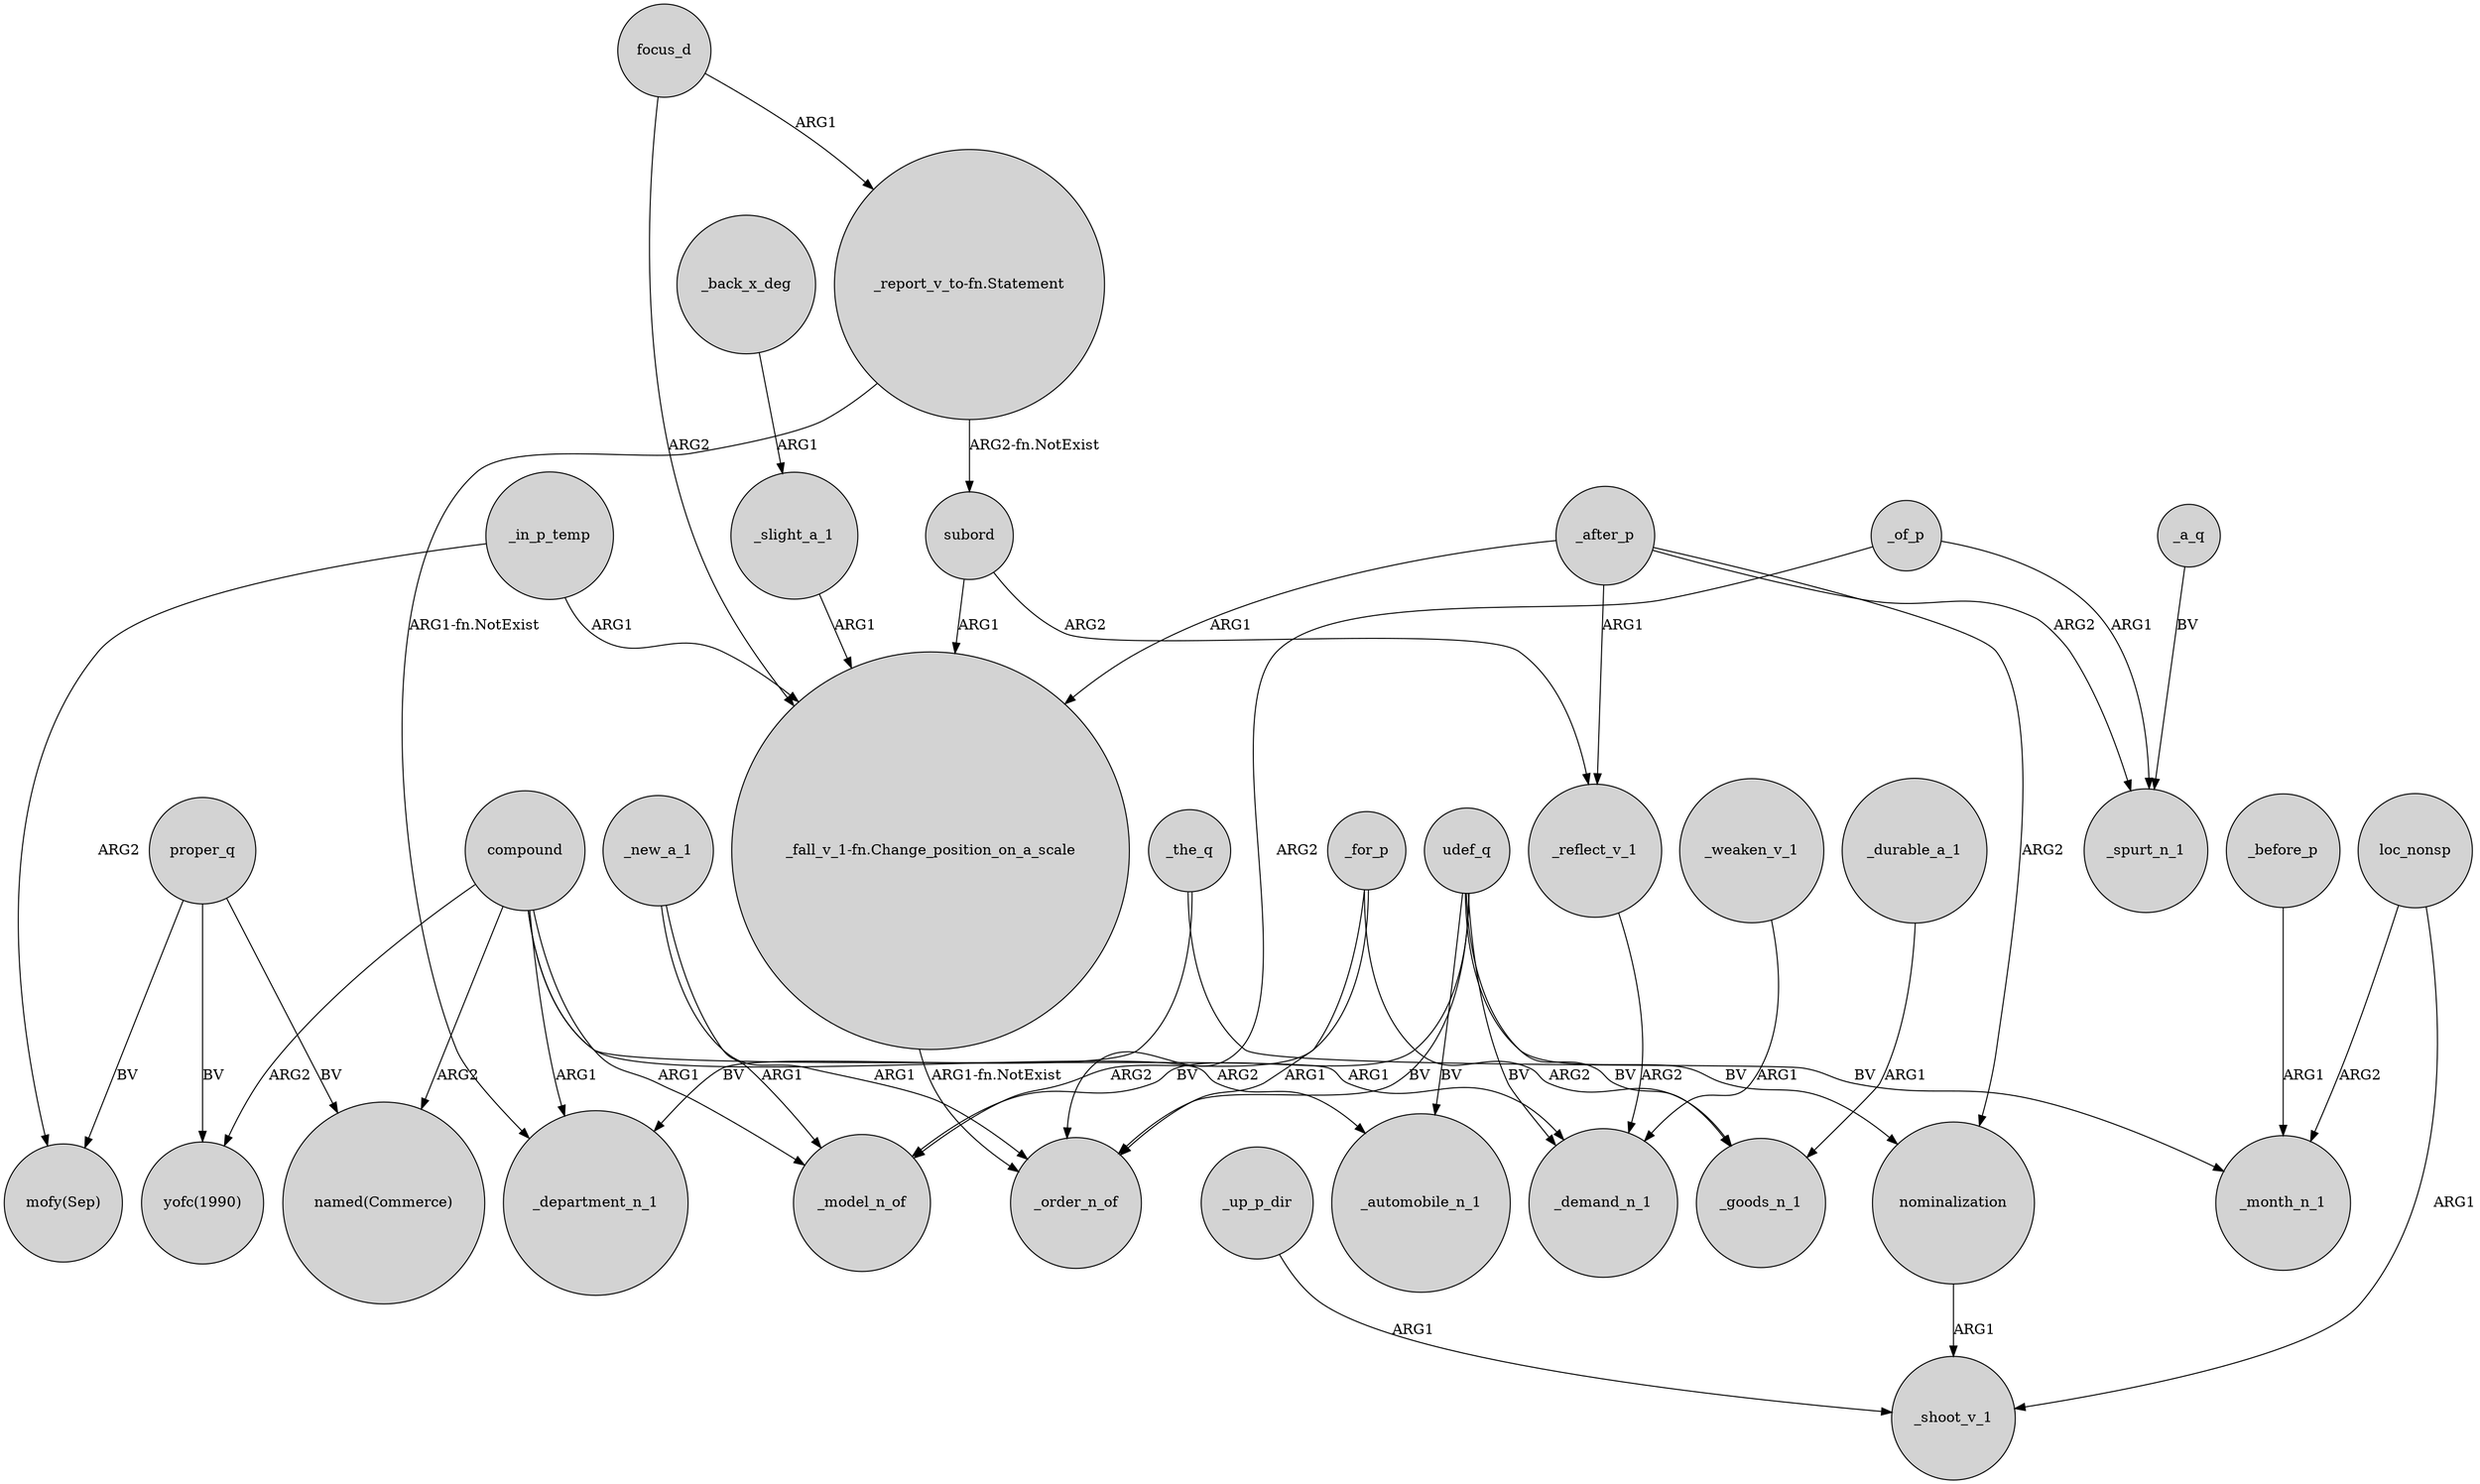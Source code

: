 digraph {
	node [shape=circle style=filled]
	focus_d -> "_report_v_to-fn.Statement" [label=ARG1]
	compound -> "yofc(1990)" [label=ARG2]
	udef_q -> _order_n_of [label=BV]
	focus_d -> "_fall_v_1-fn.Change_position_on_a_scale" [label=ARG2]
	_reflect_v_1 -> _demand_n_1 [label=ARG2]
	_before_p -> _month_n_1 [label=ARG1]
	udef_q -> _automobile_n_1 [label=BV]
	_for_p -> _order_n_of [label=ARG1]
	compound -> _demand_n_1 [label=ARG1]
	compound -> _department_n_1 [label=ARG1]
	_slight_a_1 -> "_fall_v_1-fn.Change_position_on_a_scale" [label=ARG1]
	proper_q -> "mofy(Sep)" [label=BV]
	proper_q -> "yofc(1990)" [label=BV]
	_a_q -> _spurt_n_1 [label=BV]
	_of_p -> _order_n_of [label=ARG2]
	_the_q -> _department_n_1 [label=BV]
	_durable_a_1 -> _goods_n_1 [label=ARG1]
	_for_p -> _goods_n_1 [label=ARG2]
	compound -> _model_n_of [label=ARG1]
	subord -> _reflect_v_1 [label=ARG2]
	_the_q -> _month_n_1 [label=BV]
	_weaken_v_1 -> _demand_n_1 [label=ARG1]
	compound -> _automobile_n_1 [label=ARG2]
	udef_q -> _goods_n_1 [label=BV]
	subord -> "_fall_v_1-fn.Change_position_on_a_scale" [label=ARG1]
	udef_q -> _demand_n_1 [label=BV]
	_back_x_deg -> _slight_a_1 [label=ARG1]
	"_report_v_to-fn.Statement" -> _department_n_1 [label="ARG1-fn.NotExist"]
	"_fall_v_1-fn.Change_position_on_a_scale" -> _order_n_of [label="ARG1-fn.NotExist"]
	_new_a_1 -> _model_n_of [label=ARG1]
	"_report_v_to-fn.Statement" -> subord [label="ARG2-fn.NotExist"]
	udef_q -> nominalization [label=BV]
	_up_p_dir -> _shoot_v_1 [label=ARG1]
	_for_p -> _model_n_of [label=ARG2]
	loc_nonsp -> _shoot_v_1 [label=ARG1]
	_of_p -> _spurt_n_1 [label=ARG1]
	proper_q -> "named(Commerce)" [label=BV]
	nominalization -> _shoot_v_1 [label=ARG1]
	_in_p_temp -> "_fall_v_1-fn.Change_position_on_a_scale" [label=ARG1]
	_after_p -> "_fall_v_1-fn.Change_position_on_a_scale" [label=ARG1]
	udef_q -> _model_n_of [label=BV]
	_after_p -> _spurt_n_1 [label=ARG2]
	loc_nonsp -> _month_n_1 [label=ARG2]
	_after_p -> _reflect_v_1 [label=ARG1]
	_after_p -> nominalization [label=ARG2]
	_in_p_temp -> "mofy(Sep)" [label=ARG2]
	compound -> "named(Commerce)" [label=ARG2]
	_new_a_1 -> _order_n_of [label=ARG1]
}

